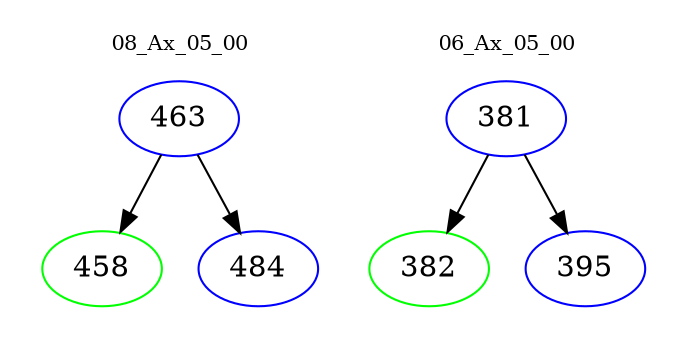 digraph{
subgraph cluster_0 {
color = white
label = "08_Ax_05_00";
fontsize=10;
T0_463 [label="463", color="blue"]
T0_463 -> T0_458 [color="black"]
T0_458 [label="458", color="green"]
T0_463 -> T0_484 [color="black"]
T0_484 [label="484", color="blue"]
}
subgraph cluster_1 {
color = white
label = "06_Ax_05_00";
fontsize=10;
T1_381 [label="381", color="blue"]
T1_381 -> T1_382 [color="black"]
T1_382 [label="382", color="green"]
T1_381 -> T1_395 [color="black"]
T1_395 [label="395", color="blue"]
}
}
